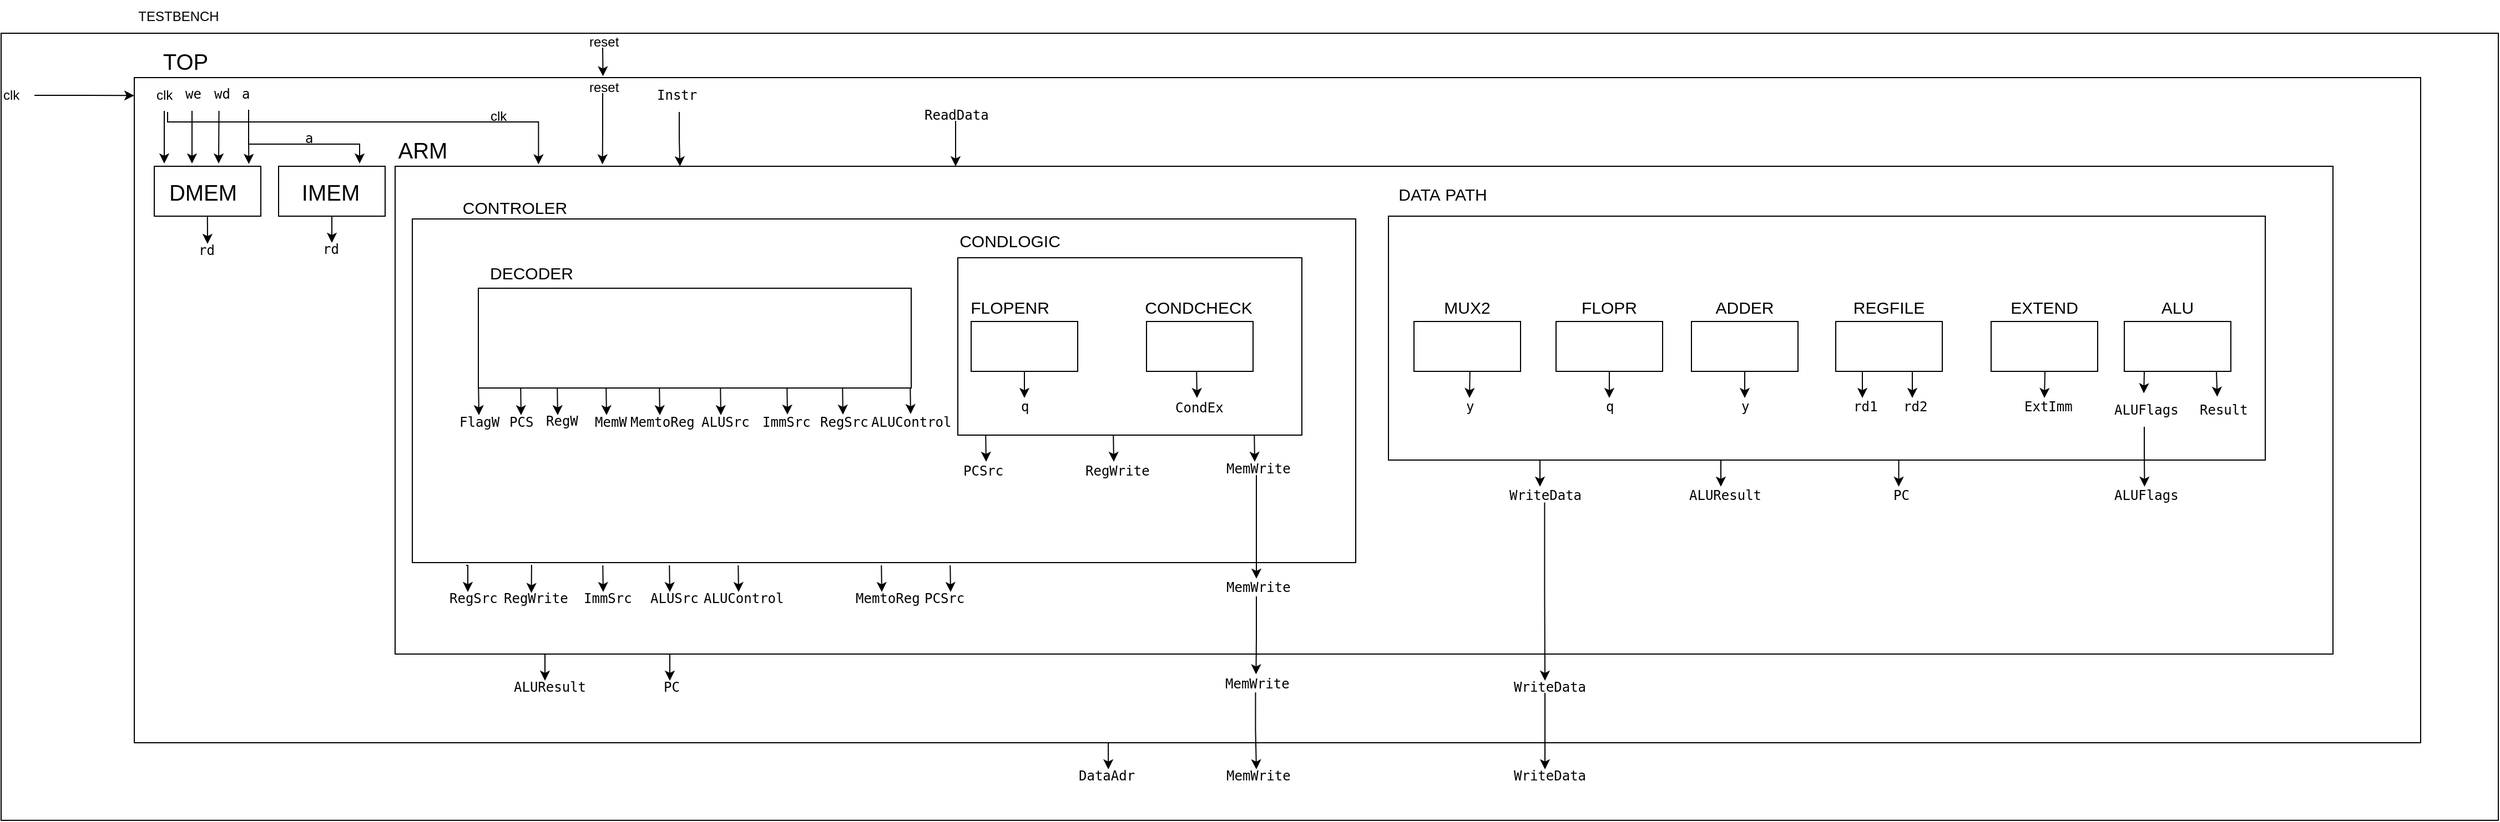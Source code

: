 <mxfile version="26.2.9">
  <diagram name="Página-1" id="NAmM1-ZtK7_rb2ben3PG">
    <mxGraphModel dx="213" dy="116" grid="1" gridSize="10" guides="1" tooltips="1" connect="1" arrows="1" fold="1" page="1" pageScale="1" pageWidth="827" pageHeight="1169" math="0" shadow="0">
      <root>
        <mxCell id="0" />
        <mxCell id="1" parent="0" />
        <mxCell id="LJNkUysy-Gn-ZSd2sY3m-1" value="" style="rounded=0;whiteSpace=wrap;html=1;align=left;" parent="1" vertex="1">
          <mxGeometry x="40" y="50" width="2250" height="710" as="geometry" />
        </mxCell>
        <mxCell id="LJNkUysy-Gn-ZSd2sY3m-12" value="" style="rounded=0;whiteSpace=wrap;html=1;" parent="1" vertex="1">
          <mxGeometry x="160" y="90" width="2060" height="600" as="geometry" />
        </mxCell>
        <mxCell id="LJNkUysy-Gn-ZSd2sY3m-16" value="TESTBENCH" style="text;html=1;align=center;verticalAlign=middle;whiteSpace=wrap;rounded=0;" parent="1" vertex="1">
          <mxGeometry x="170" y="20" width="60" height="30" as="geometry" />
        </mxCell>
        <mxCell id="LJNkUysy-Gn-ZSd2sY3m-21" value="clk" style="text;html=1;align=left;verticalAlign=middle;whiteSpace=wrap;rounded=0;" parent="1" vertex="1">
          <mxGeometry x="40" y="91" width="30" height="30" as="geometry" />
        </mxCell>
        <mxCell id="LJNkUysy-Gn-ZSd2sY3m-22" value="TOP&amp;nbsp;" style="text;html=1;align=center;verticalAlign=middle;whiteSpace=wrap;rounded=0;fontSize=20;" parent="1" vertex="1">
          <mxGeometry x="160" y="50" width="98" height="50" as="geometry" />
        </mxCell>
        <mxCell id="LJNkUysy-Gn-ZSd2sY3m-25" value="reset" style="text;html=1;align=left;verticalAlign=middle;whiteSpace=wrap;rounded=0;" parent="1" vertex="1">
          <mxGeometry x="568" y="53" width="28" height="10" as="geometry" />
        </mxCell>
        <mxCell id="XlLsWRVdU46CiYbNEFcL-1" value="" style="rounded=0;whiteSpace=wrap;html=1;" parent="1" vertex="1">
          <mxGeometry x="395" y="170" width="1746" height="440" as="geometry" />
        </mxCell>
        <mxCell id="XlLsWRVdU46CiYbNEFcL-2" value="" style="rounded=0;whiteSpace=wrap;html=1;" parent="1" vertex="1">
          <mxGeometry x="290" y="170" width="96" height="45" as="geometry" />
        </mxCell>
        <mxCell id="XlLsWRVdU46CiYbNEFcL-3" value="" style="rounded=0;whiteSpace=wrap;html=1;" parent="1" vertex="1">
          <mxGeometry x="178" y="170" width="96" height="45" as="geometry" />
        </mxCell>
        <mxCell id="XlLsWRVdU46CiYbNEFcL-7" value="&lt;span style=&quot;font-family: monospace;&quot;&gt;Instr&lt;/span&gt;" style="text;html=1;align=left;verticalAlign=middle;whiteSpace=wrap;rounded=0;" parent="1" vertex="1">
          <mxGeometry x="629" y="91" width="44" height="30" as="geometry" />
        </mxCell>
        <mxCell id="Tkcv1pHcStgOkspFxJvF-102" value="" style="edgeStyle=orthogonalEdgeStyle;rounded=0;orthogonalLoop=1;jettySize=auto;html=1;entryX=0.25;entryY=0;entryDx=0;entryDy=0;exitX=0.5;exitY=1;exitDx=0;exitDy=0;" edge="1" parent="1" source="XlLsWRVdU46CiYbNEFcL-11">
          <mxGeometry relative="1" as="geometry">
            <mxPoint x="227" y="120" as="sourcePoint" />
            <mxPoint x="212.0" y="167.5" as="targetPoint" />
          </mxGeometry>
        </mxCell>
        <mxCell id="XlLsWRVdU46CiYbNEFcL-11" value="&lt;code&gt;we&lt;/code&gt;" style="text;html=1;align=left;verticalAlign=middle;whiteSpace=wrap;rounded=0;" parent="1" vertex="1">
          <mxGeometry x="204" y="90" width="16" height="30" as="geometry" />
        </mxCell>
        <mxCell id="XlLsWRVdU46CiYbNEFcL-24" value="DMEM" style="text;html=1;align=center;verticalAlign=middle;whiteSpace=wrap;rounded=0;fontSize=20;" parent="1" vertex="1">
          <mxGeometry x="170" y="167.5" width="104" height="50" as="geometry" />
        </mxCell>
        <mxCell id="XlLsWRVdU46CiYbNEFcL-29" value="IMEM" style="text;html=1;align=center;verticalAlign=middle;whiteSpace=wrap;rounded=0;fontSize=20;" parent="1" vertex="1">
          <mxGeometry x="288" y="167.5" width="98" height="50" as="geometry" />
        </mxCell>
        <mxCell id="XlLsWRVdU46CiYbNEFcL-30" value="ARM" style="text;html=1;align=center;verticalAlign=middle;whiteSpace=wrap;rounded=0;fontSize=20;" parent="1" vertex="1">
          <mxGeometry x="370.5" y="130" width="98" height="50" as="geometry" />
        </mxCell>
        <mxCell id="XlLsWRVdU46CiYbNEFcL-31" value="" style="rounded=0;whiteSpace=wrap;html=1;" parent="1" vertex="1">
          <mxGeometry x="410.5" y="217.5" width="850" height="310" as="geometry" />
        </mxCell>
        <mxCell id="XlLsWRVdU46CiYbNEFcL-32" value="&lt;font style=&quot;font-size: 15px;&quot;&gt;CONTROLER&lt;/font&gt;" style="text;html=1;align=center;verticalAlign=middle;whiteSpace=wrap;rounded=0;fontSize=20;" parent="1" vertex="1">
          <mxGeometry x="454" y="180" width="98" height="50" as="geometry" />
        </mxCell>
        <mxCell id="XlLsWRVdU46CiYbNEFcL-34" value="" style="rounded=0;whiteSpace=wrap;html=1;" parent="1" vertex="1">
          <mxGeometry x="1290" y="215" width="790" height="220" as="geometry" />
        </mxCell>
        <mxCell id="XlLsWRVdU46CiYbNEFcL-35" value="&lt;span style=&quot;font-size: 15px;&quot;&gt;DATA&amp;nbsp;&lt;/span&gt;&lt;span style=&quot;font-size: 15px; background-color: transparent; color: light-dark(rgb(0, 0, 0), rgb(255, 255, 255));&quot;&gt;PATH&lt;/span&gt;" style="text;html=1;align=center;verticalAlign=middle;whiteSpace=wrap;rounded=0;fontSize=20;" parent="1" vertex="1">
          <mxGeometry x="1290" y="167.5" width="98" height="50" as="geometry" />
        </mxCell>
        <mxCell id="XlLsWRVdU46CiYbNEFcL-36" value="" style="rounded=0;whiteSpace=wrap;html=1;" parent="1" vertex="1">
          <mxGeometry x="470" y="280" width="390" height="90" as="geometry" />
        </mxCell>
        <mxCell id="XlLsWRVdU46CiYbNEFcL-37" value="&lt;span style=&quot;font-size: 15px;&quot;&gt;DECODER&lt;/span&gt;" style="text;html=1;align=center;verticalAlign=middle;whiteSpace=wrap;rounded=0;fontSize=20;" parent="1" vertex="1">
          <mxGeometry x="468.5" y="239" width="98" height="50" as="geometry" />
        </mxCell>
        <mxCell id="XlLsWRVdU46CiYbNEFcL-38" value="" style="rounded=0;whiteSpace=wrap;html=1;" parent="1" vertex="1">
          <mxGeometry x="902" y="252.5" width="310" height="160" as="geometry" />
        </mxCell>
        <mxCell id="XlLsWRVdU46CiYbNEFcL-39" value="&lt;span style=&quot;font-size: 15px;&quot;&gt;CONDLOGIC&lt;/span&gt;" style="text;html=1;align=center;verticalAlign=middle;whiteSpace=wrap;rounded=0;fontSize=20;" parent="1" vertex="1">
          <mxGeometry x="900" y="210" width="98" height="50" as="geometry" />
        </mxCell>
        <mxCell id="XlLsWRVdU46CiYbNEFcL-40" value="&lt;span style=&quot;font-size: 15px;&quot;&gt;FLOPENR&lt;/span&gt;" style="text;html=1;align=center;verticalAlign=middle;whiteSpace=wrap;rounded=0;fontSize=20;" parent="1" vertex="1">
          <mxGeometry x="900" y="270" width="98" height="50" as="geometry" />
        </mxCell>
        <mxCell id="XlLsWRVdU46CiYbNEFcL-41" value="" style="rounded=0;whiteSpace=wrap;html=1;" parent="1" vertex="1">
          <mxGeometry x="914" y="310" width="96" height="45" as="geometry" />
        </mxCell>
        <mxCell id="XlLsWRVdU46CiYbNEFcL-44" value="" style="rounded=0;whiteSpace=wrap;html=1;" parent="1" vertex="1">
          <mxGeometry x="1072" y="310" width="96" height="45" as="geometry" />
        </mxCell>
        <mxCell id="XlLsWRVdU46CiYbNEFcL-45" value="&lt;span style=&quot;font-size: 15px;&quot;&gt;CONDCHECK&lt;/span&gt;" style="text;html=1;align=center;verticalAlign=middle;whiteSpace=wrap;rounded=0;fontSize=20;" parent="1" vertex="1">
          <mxGeometry x="1070" y="270" width="98" height="50" as="geometry" />
        </mxCell>
        <mxCell id="XlLsWRVdU46CiYbNEFcL-49" value="&lt;span style=&quot;font-size: 15px;&quot;&gt;MUX2&lt;/span&gt;" style="text;html=1;align=center;verticalAlign=middle;whiteSpace=wrap;rounded=0;fontSize=20;" parent="1" vertex="1">
          <mxGeometry x="1312" y="270" width="98" height="50" as="geometry" />
        </mxCell>
        <mxCell id="XlLsWRVdU46CiYbNEFcL-50" value="" style="rounded=0;whiteSpace=wrap;html=1;" parent="1" vertex="1">
          <mxGeometry x="1313" y="310" width="96" height="45" as="geometry" />
        </mxCell>
        <mxCell id="XlLsWRVdU46CiYbNEFcL-51" value="&lt;span style=&quot;font-size: 15px;&quot;&gt;FLOPR&lt;/span&gt;" style="text;html=1;align=center;verticalAlign=middle;whiteSpace=wrap;rounded=0;fontSize=20;" parent="1" vertex="1">
          <mxGeometry x="1440" y="270" width="98" height="50" as="geometry" />
        </mxCell>
        <mxCell id="XlLsWRVdU46CiYbNEFcL-52" value="" style="rounded=0;whiteSpace=wrap;html=1;" parent="1" vertex="1">
          <mxGeometry x="1441" y="310" width="96" height="45" as="geometry" />
        </mxCell>
        <mxCell id="XlLsWRVdU46CiYbNEFcL-56" value="" style="rounded=0;whiteSpace=wrap;html=1;" parent="1" vertex="1">
          <mxGeometry x="1563" y="310" width="96" height="45" as="geometry" />
        </mxCell>
        <mxCell id="XlLsWRVdU46CiYbNEFcL-57" value="&lt;span style=&quot;font-size: 15px;&quot;&gt;ADDER&lt;/span&gt;" style="text;html=1;align=center;verticalAlign=middle;whiteSpace=wrap;rounded=0;fontSize=20;" parent="1" vertex="1">
          <mxGeometry x="1562" y="270" width="98" height="50" as="geometry" />
        </mxCell>
        <mxCell id="XlLsWRVdU46CiYbNEFcL-58" value="" style="rounded=0;whiteSpace=wrap;html=1;" parent="1" vertex="1">
          <mxGeometry x="1693" y="310" width="96" height="45" as="geometry" />
        </mxCell>
        <mxCell id="XlLsWRVdU46CiYbNEFcL-59" value="&lt;span style=&quot;font-size: 15px;&quot;&gt;REGFILE&lt;/span&gt;" style="text;html=1;align=center;verticalAlign=middle;whiteSpace=wrap;rounded=0;fontSize=20;" parent="1" vertex="1">
          <mxGeometry x="1692" y="270" width="98" height="50" as="geometry" />
        </mxCell>
        <mxCell id="XlLsWRVdU46CiYbNEFcL-60" value="" style="rounded=0;whiteSpace=wrap;html=1;" parent="1" vertex="1">
          <mxGeometry x="1833" y="310" width="96" height="45" as="geometry" />
        </mxCell>
        <mxCell id="XlLsWRVdU46CiYbNEFcL-61" value="&lt;span style=&quot;font-size: 15px;&quot;&gt;EXTEND&lt;/span&gt;" style="text;html=1;align=center;verticalAlign=middle;whiteSpace=wrap;rounded=0;fontSize=20;" parent="1" vertex="1">
          <mxGeometry x="1832" y="270" width="98" height="50" as="geometry" />
        </mxCell>
        <mxCell id="XlLsWRVdU46CiYbNEFcL-62" value="" style="rounded=0;whiteSpace=wrap;html=1;" parent="1" vertex="1">
          <mxGeometry x="1953" y="310" width="96" height="45" as="geometry" />
        </mxCell>
        <mxCell id="XlLsWRVdU46CiYbNEFcL-63" value="&lt;span style=&quot;font-size: 15px;&quot;&gt;ALU&lt;/span&gt;" style="text;html=1;align=center;verticalAlign=middle;whiteSpace=wrap;rounded=0;fontSize=20;" parent="1" vertex="1">
          <mxGeometry x="1952" y="270" width="98" height="50" as="geometry" />
        </mxCell>
        <mxCell id="Tkcv1pHcStgOkspFxJvF-100" value="" style="edgeStyle=orthogonalEdgeStyle;rounded=0;orthogonalLoop=1;jettySize=auto;html=1;" edge="1" parent="1" source="tNusRQFWXDD-pon_z9ov-1" target="Tkcv1pHcStgOkspFxJvF-64">
          <mxGeometry relative="1" as="geometry" />
        </mxCell>
        <mxCell id="tNusRQFWXDD-pon_z9ov-1" value="&lt;code&gt;ALUFlags&lt;/code&gt;" style="text;html=1;align=left;verticalAlign=middle;whiteSpace=wrap;rounded=0;" parent="1" vertex="1">
          <mxGeometry x="1942" y="375" width="58" height="30" as="geometry" />
        </mxCell>
        <mxCell id="tNusRQFWXDD-pon_z9ov-2" value="&lt;code&gt;Result&amp;nbsp;&lt;/code&gt;" style="text;html=1;align=left;verticalAlign=middle;whiteSpace=wrap;rounded=0;" parent="1" vertex="1">
          <mxGeometry x="2019" y="375" width="30" height="30" as="geometry" />
        </mxCell>
        <mxCell id="tNusRQFWXDD-pon_z9ov-3" style="edgeStyle=orthogonalEdgeStyle;rounded=0;orthogonalLoop=1;jettySize=auto;html=1;exitX=0.75;exitY=1;exitDx=0;exitDy=0;entryX=0.225;entryY=0.096;entryDx=0;entryDy=0;entryPerimeter=0;" parent="1" edge="1">
          <mxGeometry relative="1" as="geometry">
            <mxPoint x="2036" y="355" as="sourcePoint" />
            <mxPoint x="2036.75" y="377.88" as="targetPoint" />
          </mxGeometry>
        </mxCell>
        <mxCell id="tNusRQFWXDD-pon_z9ov-4" style="edgeStyle=orthogonalEdgeStyle;rounded=0;orthogonalLoop=1;jettySize=auto;html=1;exitX=0;exitY=1;exitDx=0;exitDy=0;entryX=0.353;entryY=-0.009;entryDx=0;entryDy=0;entryPerimeter=0;" parent="1" edge="1">
          <mxGeometry relative="1" as="geometry">
            <mxPoint x="1971" y="355" as="sourcePoint" />
            <mxPoint x="1970.59" y="374.73" as="targetPoint" />
          </mxGeometry>
        </mxCell>
        <mxCell id="tNusRQFWXDD-pon_z9ov-6" value="&lt;font face=&quot;monospace&quot;&gt;y&lt;/font&gt;" style="text;html=1;align=left;verticalAlign=middle;whiteSpace=wrap;rounded=0;" parent="1" vertex="1">
          <mxGeometry x="1358" y="379" width="10" height="16" as="geometry" />
        </mxCell>
        <mxCell id="tNusRQFWXDD-pon_z9ov-7" style="edgeStyle=orthogonalEdgeStyle;rounded=0;orthogonalLoop=1;jettySize=auto;html=1;exitX=0.525;exitY=1.003;exitDx=0;exitDy=0;entryX=0.5;entryY=0;entryDx=0;entryDy=0;exitPerimeter=0;" parent="1" source="XlLsWRVdU46CiYbNEFcL-50" target="tNusRQFWXDD-pon_z9ov-6" edge="1">
          <mxGeometry relative="1" as="geometry">
            <mxPoint x="1363.75" y="351" as="sourcePoint" />
            <mxPoint x="1363.75" y="375" as="targetPoint" />
          </mxGeometry>
        </mxCell>
        <mxCell id="tNusRQFWXDD-pon_z9ov-8" value="&lt;font face=&quot;monospace&quot;&gt;q&lt;/font&gt;" style="text;html=1;align=left;verticalAlign=middle;whiteSpace=wrap;rounded=0;" parent="1" vertex="1">
          <mxGeometry x="1484" y="379" width="10" height="16" as="geometry" />
        </mxCell>
        <mxCell id="tNusRQFWXDD-pon_z9ov-9" style="edgeStyle=orthogonalEdgeStyle;rounded=0;orthogonalLoop=1;jettySize=auto;html=1;exitX=0.525;exitY=1.003;exitDx=0;exitDy=0;entryX=0.5;entryY=0;entryDx=0;entryDy=0;exitPerimeter=0;" parent="1" target="tNusRQFWXDD-pon_z9ov-8" edge="1">
          <mxGeometry relative="1" as="geometry">
            <mxPoint x="1489" y="355" as="sourcePoint" />
            <mxPoint x="1489.75" y="375" as="targetPoint" />
          </mxGeometry>
        </mxCell>
        <mxCell id="tNusRQFWXDD-pon_z9ov-10" value="&lt;font face=&quot;monospace&quot;&gt;q&lt;/font&gt;" style="text;html=1;align=left;verticalAlign=middle;whiteSpace=wrap;rounded=0;" parent="1" vertex="1">
          <mxGeometry x="957" y="379" width="10" height="16" as="geometry" />
        </mxCell>
        <mxCell id="tNusRQFWXDD-pon_z9ov-11" style="edgeStyle=orthogonalEdgeStyle;rounded=0;orthogonalLoop=1;jettySize=auto;html=1;exitX=0.525;exitY=1.003;exitDx=0;exitDy=0;entryX=0.5;entryY=0;entryDx=0;entryDy=0;exitPerimeter=0;" parent="1" target="tNusRQFWXDD-pon_z9ov-10" edge="1">
          <mxGeometry relative="1" as="geometry">
            <mxPoint x="962" y="355" as="sourcePoint" />
            <mxPoint x="962.75" y="375" as="targetPoint" />
          </mxGeometry>
        </mxCell>
        <mxCell id="tNusRQFWXDD-pon_z9ov-16" value="&lt;font face=&quot;monospace&quot;&gt;y&lt;/font&gt;" style="text;html=1;align=left;verticalAlign=middle;whiteSpace=wrap;rounded=0;" parent="1" vertex="1">
          <mxGeometry x="1606" y="379" width="10" height="16" as="geometry" />
        </mxCell>
        <mxCell id="tNusRQFWXDD-pon_z9ov-17" style="edgeStyle=orthogonalEdgeStyle;rounded=0;orthogonalLoop=1;jettySize=auto;html=1;exitX=0.525;exitY=1.003;exitDx=0;exitDy=0;entryX=0.5;entryY=0;entryDx=0;entryDy=0;exitPerimeter=0;" parent="1" target="tNusRQFWXDD-pon_z9ov-16" edge="1">
          <mxGeometry relative="1" as="geometry">
            <mxPoint x="1611" y="355" as="sourcePoint" />
            <mxPoint x="1611.75" y="375" as="targetPoint" />
          </mxGeometry>
        </mxCell>
        <mxCell id="tNusRQFWXDD-pon_z9ov-20" value="&lt;font face=&quot;monospace&quot;&gt;rd1&lt;/font&gt;" style="text;html=1;align=left;verticalAlign=middle;whiteSpace=wrap;rounded=0;" parent="1" vertex="1">
          <mxGeometry x="1707" y="379" width="20" height="16" as="geometry" />
        </mxCell>
        <mxCell id="tNusRQFWXDD-pon_z9ov-21" style="edgeStyle=orthogonalEdgeStyle;rounded=0;orthogonalLoop=1;jettySize=auto;html=1;entryX=0.5;entryY=0;entryDx=0;entryDy=0;" parent="1" target="tNusRQFWXDD-pon_z9ov-20" edge="1">
          <mxGeometry relative="1" as="geometry">
            <mxPoint x="1717" y="355" as="sourcePoint" />
            <mxPoint x="1712.75" y="375" as="targetPoint" />
          </mxGeometry>
        </mxCell>
        <mxCell id="tNusRQFWXDD-pon_z9ov-24" value="&lt;font face=&quot;monospace&quot;&gt;rd2&lt;/font&gt;" style="text;html=1;align=left;verticalAlign=middle;whiteSpace=wrap;rounded=0;" parent="1" vertex="1">
          <mxGeometry x="1752" y="379" width="20" height="16" as="geometry" />
        </mxCell>
        <mxCell id="tNusRQFWXDD-pon_z9ov-25" style="edgeStyle=orthogonalEdgeStyle;rounded=0;orthogonalLoop=1;jettySize=auto;html=1;entryX=0.5;entryY=0;entryDx=0;entryDy=0;" parent="1" target="tNusRQFWXDD-pon_z9ov-24" edge="1">
          <mxGeometry relative="1" as="geometry">
            <mxPoint x="1762" y="355" as="sourcePoint" />
            <mxPoint x="1757.75" y="375" as="targetPoint" />
          </mxGeometry>
        </mxCell>
        <mxCell id="tNusRQFWXDD-pon_z9ov-26" style="edgeStyle=orthogonalEdgeStyle;rounded=0;orthogonalLoop=1;jettySize=auto;html=1;entryX=0.5;entryY=0;entryDx=0;entryDy=0;" parent="1" target="tNusRQFWXDD-pon_z9ov-27" edge="1">
          <mxGeometry relative="1" as="geometry">
            <mxPoint x="1881.5" y="355" as="sourcePoint" />
            <mxPoint x="1867.25" y="375" as="targetPoint" />
          </mxGeometry>
        </mxCell>
        <mxCell id="tNusRQFWXDD-pon_z9ov-27" value="&lt;code&gt;ExtImm&lt;/code&gt;" style="text;html=1;align=left;verticalAlign=middle;whiteSpace=wrap;rounded=0;" parent="1" vertex="1">
          <mxGeometry x="1860.5" y="379" width="41" height="16" as="geometry" />
        </mxCell>
        <mxCell id="tNusRQFWXDD-pon_z9ov-28" value="&lt;font face=&quot;monospace&quot;&gt;rd&lt;/font&gt;" style="text;html=1;align=left;verticalAlign=middle;whiteSpace=wrap;rounded=0;" parent="1" vertex="1">
          <mxGeometry x="216" y="240" width="20" height="11" as="geometry" />
        </mxCell>
        <mxCell id="tNusRQFWXDD-pon_z9ov-29" style="edgeStyle=orthogonalEdgeStyle;rounded=0;orthogonalLoop=1;jettySize=auto;html=1;exitX=0.5;exitY=1;exitDx=0;exitDy=0;entryX=0.5;entryY=0;entryDx=0;entryDy=0;" parent="1" target="tNusRQFWXDD-pon_z9ov-28" edge="1">
          <mxGeometry relative="1" as="geometry">
            <mxPoint x="225.9" y="215" as="sourcePoint" />
            <mxPoint x="225.9" y="239" as="targetPoint" />
          </mxGeometry>
        </mxCell>
        <mxCell id="tNusRQFWXDD-pon_z9ov-31" style="edgeStyle=orthogonalEdgeStyle;rounded=0;orthogonalLoop=1;jettySize=auto;html=1;exitX=0.5;exitY=1;exitDx=0;exitDy=0;entryX=0.5;entryY=0;entryDx=0;entryDy=0;" parent="1" target="tNusRQFWXDD-pon_z9ov-32" edge="1">
          <mxGeometry relative="1" as="geometry">
            <mxPoint x="338" y="215" as="sourcePoint" />
            <mxPoint x="333.75" y="235" as="targetPoint" />
          </mxGeometry>
        </mxCell>
        <mxCell id="tNusRQFWXDD-pon_z9ov-32" value="&lt;font face=&quot;monospace&quot;&gt;rd&lt;/font&gt;" style="text;html=1;align=left;verticalAlign=middle;whiteSpace=wrap;rounded=0;" parent="1" vertex="1">
          <mxGeometry x="328" y="239" width="20" height="11" as="geometry" />
        </mxCell>
        <mxCell id="tNusRQFWXDD-pon_z9ov-33" value="&lt;code&gt;ALUResult&lt;/code&gt;" style="text;html=1;align=left;verticalAlign=middle;whiteSpace=wrap;rounded=0;" parent="1" vertex="1">
          <mxGeometry x="500" y="634" width="60" height="11" as="geometry" />
        </mxCell>
        <mxCell id="tNusRQFWXDD-pon_z9ov-34" style="edgeStyle=orthogonalEdgeStyle;rounded=0;orthogonalLoop=1;jettySize=auto;html=1;entryX=0.5;entryY=0;entryDx=0;entryDy=0;" parent="1" target="tNusRQFWXDD-pon_z9ov-33" edge="1">
          <mxGeometry relative="1" as="geometry">
            <mxPoint x="530" y="610" as="sourcePoint" />
            <mxPoint x="505.75" y="630" as="targetPoint" />
          </mxGeometry>
        </mxCell>
        <mxCell id="tNusRQFWXDD-pon_z9ov-35" value="&lt;code&gt;WriteData&lt;/code&gt;" style="text;html=1;align=left;verticalAlign=middle;whiteSpace=wrap;rounded=0;" parent="1" vertex="1">
          <mxGeometry x="1401" y="634" width="60" height="11" as="geometry" />
        </mxCell>
        <mxCell id="tNusRQFWXDD-pon_z9ov-37" style="edgeStyle=orthogonalEdgeStyle;rounded=0;orthogonalLoop=1;jettySize=auto;html=1;exitX=0.57;exitY=0.888;exitDx=0;exitDy=0;exitPerimeter=0;" parent="1" edge="1" target="tNusRQFWXDD-pon_z9ov-35" source="Tkcv1pHcStgOkspFxJvF-76">
          <mxGeometry relative="1" as="geometry">
            <mxPoint x="1439.92" y="610" as="sourcePoint" />
            <mxPoint x="1439.92" y="634" as="targetPoint" />
          </mxGeometry>
        </mxCell>
        <mxCell id="Tkcv1pHcStgOkspFxJvF-1" value="&lt;code&gt;RegSrc&lt;/code&gt;" style="text;html=1;align=left;verticalAlign=middle;whiteSpace=wrap;rounded=0;" vertex="1" parent="1">
          <mxGeometry x="442" y="554" width="37" height="11" as="geometry" />
        </mxCell>
        <mxCell id="Tkcv1pHcStgOkspFxJvF-2" style="edgeStyle=orthogonalEdgeStyle;rounded=0;orthogonalLoop=1;jettySize=auto;html=1;entryX=0.5;entryY=0;entryDx=0;entryDy=0;" edge="1" target="Tkcv1pHcStgOkspFxJvF-1" parent="1">
          <mxGeometry relative="1" as="geometry">
            <mxPoint x="459" y="530" as="sourcePoint" />
            <mxPoint x="447.75" y="550" as="targetPoint" />
          </mxGeometry>
        </mxCell>
        <mxCell id="Tkcv1pHcStgOkspFxJvF-6" value="&lt;code&gt;RegWrite&lt;/code&gt;" style="text;html=1;align=left;verticalAlign=middle;whiteSpace=wrap;rounded=0;" vertex="1" parent="1">
          <mxGeometry x="491" y="554" width="53" height="11" as="geometry" />
        </mxCell>
        <mxCell id="Tkcv1pHcStgOkspFxJvF-7" style="edgeStyle=orthogonalEdgeStyle;rounded=0;orthogonalLoop=1;jettySize=auto;html=1;entryX=0.505;entryY=0.081;entryDx=0;entryDy=0;exitX=0.301;exitY=0.998;exitDx=0;exitDy=0;exitPerimeter=0;entryPerimeter=0;" edge="1" target="Tkcv1pHcStgOkspFxJvF-6" parent="1">
          <mxGeometry relative="1" as="geometry">
            <mxPoint x="517.955" y="529.56" as="sourcePoint" />
            <mxPoint x="518.5" y="553" as="targetPoint" />
          </mxGeometry>
        </mxCell>
        <mxCell id="Tkcv1pHcStgOkspFxJvF-8" style="edgeStyle=orthogonalEdgeStyle;rounded=0;orthogonalLoop=1;jettySize=auto;html=1;exitX=0.486;exitY=1;exitDx=0;exitDy=0;exitPerimeter=0;" edge="1" parent="1">
          <mxGeometry relative="1" as="geometry">
            <mxPoint x="582.13" y="530" as="sourcePoint" />
            <mxPoint x="582.5" y="554" as="targetPoint" />
          </mxGeometry>
        </mxCell>
        <mxCell id="Tkcv1pHcStgOkspFxJvF-9" value="&lt;code&gt;ImmSrc&lt;/code&gt;" style="text;html=1;align=left;verticalAlign=middle;whiteSpace=wrap;rounded=0;" vertex="1" parent="1">
          <mxGeometry x="563" y="554" width="40" height="11" as="geometry" />
        </mxCell>
        <mxCell id="Tkcv1pHcStgOkspFxJvF-10" style="edgeStyle=orthogonalEdgeStyle;rounded=0;orthogonalLoop=1;jettySize=auto;html=1;exitX=0.486;exitY=1;exitDx=0;exitDy=0;exitPerimeter=0;" edge="1" parent="1">
          <mxGeometry relative="1" as="geometry">
            <mxPoint x="642.13" y="530.01" as="sourcePoint" />
            <mxPoint x="642.5" y="554.01" as="targetPoint" />
          </mxGeometry>
        </mxCell>
        <mxCell id="Tkcv1pHcStgOkspFxJvF-11" value="&lt;code&gt;ALUSrc&lt;/code&gt;" style="text;html=1;align=left;verticalAlign=middle;whiteSpace=wrap;rounded=0;" vertex="1" parent="1">
          <mxGeometry x="623" y="554.01" width="40" height="11" as="geometry" />
        </mxCell>
        <mxCell id="Tkcv1pHcStgOkspFxJvF-12" value="&lt;code&gt;ALUControl&lt;/code&gt;" style="text;html=1;align=left;verticalAlign=middle;whiteSpace=wrap;rounded=0;" vertex="1" parent="1">
          <mxGeometry x="671" y="554.02" width="70" height="11" as="geometry" />
        </mxCell>
        <mxCell id="Tkcv1pHcStgOkspFxJvF-13" style="edgeStyle=orthogonalEdgeStyle;rounded=0;orthogonalLoop=1;jettySize=auto;html=1;exitX=0.486;exitY=1;exitDx=0;exitDy=0;exitPerimeter=0;" edge="1" parent="1">
          <mxGeometry relative="1" as="geometry">
            <mxPoint x="704.13" y="530.02" as="sourcePoint" />
            <mxPoint x="704.5" y="554.02" as="targetPoint" />
          </mxGeometry>
        </mxCell>
        <mxCell id="Tkcv1pHcStgOkspFxJvF-16" value="&lt;code&gt;MemWrite&lt;/code&gt;" style="text;html=1;align=left;verticalAlign=middle;whiteSpace=wrap;rounded=0;" vertex="1" parent="1">
          <mxGeometry x="1142" y="542" width="58" height="16" as="geometry" />
        </mxCell>
        <mxCell id="Tkcv1pHcStgOkspFxJvF-18" value="&lt;code&gt;MemtoReg&lt;/code&gt;" style="text;html=1;align=left;verticalAlign=middle;whiteSpace=wrap;rounded=0;" vertex="1" parent="1">
          <mxGeometry x="808" y="554.02" width="58" height="11" as="geometry" />
        </mxCell>
        <mxCell id="Tkcv1pHcStgOkspFxJvF-19" style="edgeStyle=orthogonalEdgeStyle;rounded=0;orthogonalLoop=1;jettySize=auto;html=1;exitX=0.486;exitY=1;exitDx=0;exitDy=0;exitPerimeter=0;" edge="1" parent="1">
          <mxGeometry relative="1" as="geometry">
            <mxPoint x="833.13" y="530.02" as="sourcePoint" />
            <mxPoint x="833.5" y="554.02" as="targetPoint" />
          </mxGeometry>
        </mxCell>
        <mxCell id="Tkcv1pHcStgOkspFxJvF-20" value="&lt;code&gt;PCSrc&lt;/code&gt;" style="text;html=1;align=left;verticalAlign=middle;whiteSpace=wrap;rounded=0;" vertex="1" parent="1">
          <mxGeometry x="870" y="554.02" width="58" height="11" as="geometry" />
        </mxCell>
        <mxCell id="Tkcv1pHcStgOkspFxJvF-21" style="edgeStyle=orthogonalEdgeStyle;rounded=0;orthogonalLoop=1;jettySize=auto;html=1;exitX=0.486;exitY=1;exitDx=0;exitDy=0;exitPerimeter=0;" edge="1" parent="1">
          <mxGeometry relative="1" as="geometry">
            <mxPoint x="895.13" y="530.02" as="sourcePoint" />
            <mxPoint x="895.5" y="554.02" as="targetPoint" />
          </mxGeometry>
        </mxCell>
        <mxCell id="Tkcv1pHcStgOkspFxJvF-34" style="edgeStyle=orthogonalEdgeStyle;rounded=0;orthogonalLoop=1;jettySize=auto;html=1;exitX=0.486;exitY=1;exitDx=0;exitDy=0;exitPerimeter=0;" edge="1" parent="1">
          <mxGeometry relative="1" as="geometry">
            <mxPoint x="541.13" y="370.5" as="sourcePoint" />
            <mxPoint x="541.5" y="394.5" as="targetPoint" />
          </mxGeometry>
        </mxCell>
        <mxCell id="Tkcv1pHcStgOkspFxJvF-35" value="&lt;code&gt;RegW&lt;/code&gt;" style="text;html=1;align=left;verticalAlign=middle;whiteSpace=wrap;rounded=0;" vertex="1" parent="1">
          <mxGeometry x="529" y="394.5" width="18" height="11" as="geometry" />
        </mxCell>
        <mxCell id="Tkcv1pHcStgOkspFxJvF-36" value="&lt;code&gt;MemW&lt;/code&gt;" style="text;html=1;align=left;verticalAlign=middle;whiteSpace=wrap;rounded=0;" vertex="1" parent="1">
          <mxGeometry x="573" y="395.5" width="18" height="11" as="geometry" />
        </mxCell>
        <mxCell id="Tkcv1pHcStgOkspFxJvF-37" style="edgeStyle=orthogonalEdgeStyle;rounded=0;orthogonalLoop=1;jettySize=auto;html=1;exitX=0.486;exitY=1;exitDx=0;exitDy=0;exitPerimeter=0;" edge="1" parent="1">
          <mxGeometry relative="1" as="geometry">
            <mxPoint x="585.13" y="370.5" as="sourcePoint" />
            <mxPoint x="585.5" y="394.5" as="targetPoint" />
          </mxGeometry>
        </mxCell>
        <mxCell id="Tkcv1pHcStgOkspFxJvF-38" style="edgeStyle=orthogonalEdgeStyle;rounded=0;orthogonalLoop=1;jettySize=auto;html=1;exitX=0.486;exitY=1;exitDx=0;exitDy=0;exitPerimeter=0;" edge="1" parent="1">
          <mxGeometry relative="1" as="geometry">
            <mxPoint x="633.13" y="370.5" as="sourcePoint" />
            <mxPoint x="633.5" y="394.5" as="targetPoint" />
          </mxGeometry>
        </mxCell>
        <mxCell id="Tkcv1pHcStgOkspFxJvF-39" value="&lt;code&gt;MemtoReg&lt;/code&gt;" style="text;html=1;align=left;verticalAlign=middle;whiteSpace=wrap;rounded=0;" vertex="1" parent="1">
          <mxGeometry x="605" y="395.5" width="58" height="11" as="geometry" />
        </mxCell>
        <mxCell id="Tkcv1pHcStgOkspFxJvF-40" value="&lt;code&gt;ALUSrc&lt;/code&gt;" style="text;html=1;align=left;verticalAlign=middle;whiteSpace=wrap;rounded=0;" vertex="1" parent="1">
          <mxGeometry x="669" y="395.5" width="46" height="11" as="geometry" />
        </mxCell>
        <mxCell id="Tkcv1pHcStgOkspFxJvF-41" style="edgeStyle=orthogonalEdgeStyle;rounded=0;orthogonalLoop=1;jettySize=auto;html=1;exitX=0.486;exitY=1;exitDx=0;exitDy=0;exitPerimeter=0;" edge="1" parent="1">
          <mxGeometry relative="1" as="geometry">
            <mxPoint x="688.13" y="370.5" as="sourcePoint" />
            <mxPoint x="688.5" y="394.5" as="targetPoint" />
          </mxGeometry>
        </mxCell>
        <mxCell id="Tkcv1pHcStgOkspFxJvF-42" value="&lt;code&gt;ImmSrc&lt;/code&gt;" style="text;html=1;align=left;verticalAlign=middle;whiteSpace=wrap;rounded=0;" vertex="1" parent="1">
          <mxGeometry x="724" y="395" width="46" height="11" as="geometry" />
        </mxCell>
        <mxCell id="Tkcv1pHcStgOkspFxJvF-43" style="edgeStyle=orthogonalEdgeStyle;rounded=0;orthogonalLoop=1;jettySize=auto;html=1;exitX=0.486;exitY=1;exitDx=0;exitDy=0;exitPerimeter=0;" edge="1" parent="1">
          <mxGeometry relative="1" as="geometry">
            <mxPoint x="748.13" y="370" as="sourcePoint" />
            <mxPoint x="748.5" y="394" as="targetPoint" />
          </mxGeometry>
        </mxCell>
        <mxCell id="Tkcv1pHcStgOkspFxJvF-44" value="&lt;code&gt;RegSrc&lt;/code&gt;" style="text;html=1;align=left;verticalAlign=middle;whiteSpace=wrap;rounded=0;" vertex="1" parent="1">
          <mxGeometry x="776" y="395" width="46" height="11" as="geometry" />
        </mxCell>
        <mxCell id="Tkcv1pHcStgOkspFxJvF-45" style="edgeStyle=orthogonalEdgeStyle;rounded=0;orthogonalLoop=1;jettySize=auto;html=1;exitX=0.486;exitY=1;exitDx=0;exitDy=0;exitPerimeter=0;" edge="1" parent="1">
          <mxGeometry relative="1" as="geometry">
            <mxPoint x="798.13" y="370" as="sourcePoint" />
            <mxPoint x="798.5" y="394" as="targetPoint" />
          </mxGeometry>
        </mxCell>
        <mxCell id="Tkcv1pHcStgOkspFxJvF-46" value="&lt;code&gt;FlagW&lt;/code&gt;" style="text;html=1;align=left;verticalAlign=middle;whiteSpace=wrap;rounded=0;" vertex="1" parent="1">
          <mxGeometry x="451" y="395.5" width="40" height="11" as="geometry" />
        </mxCell>
        <mxCell id="Tkcv1pHcStgOkspFxJvF-47" style="edgeStyle=orthogonalEdgeStyle;rounded=0;orthogonalLoop=1;jettySize=auto;html=1;exitX=0.486;exitY=1;exitDx=0;exitDy=0;exitPerimeter=0;" edge="1" parent="1">
          <mxGeometry relative="1" as="geometry">
            <mxPoint x="470.13" y="370.5" as="sourcePoint" />
            <mxPoint x="470.5" y="394.5" as="targetPoint" />
          </mxGeometry>
        </mxCell>
        <mxCell id="Tkcv1pHcStgOkspFxJvF-48" style="edgeStyle=orthogonalEdgeStyle;rounded=0;orthogonalLoop=1;jettySize=auto;html=1;exitX=0.486;exitY=1;exitDx=0;exitDy=0;exitPerimeter=0;" edge="1" parent="1">
          <mxGeometry relative="1" as="geometry">
            <mxPoint x="508.13" y="370.5" as="sourcePoint" />
            <mxPoint x="508.5" y="394.5" as="targetPoint" />
          </mxGeometry>
        </mxCell>
        <mxCell id="Tkcv1pHcStgOkspFxJvF-49" value="&lt;code&gt;PCS&lt;/code&gt;" style="text;html=1;align=left;verticalAlign=middle;whiteSpace=wrap;rounded=0;" vertex="1" parent="1">
          <mxGeometry x="496" y="395.5" width="18" height="11" as="geometry" />
        </mxCell>
        <mxCell id="Tkcv1pHcStgOkspFxJvF-50" style="edgeStyle=orthogonalEdgeStyle;rounded=0;orthogonalLoop=1;jettySize=auto;html=1;exitX=0.486;exitY=1;exitDx=0;exitDy=0;exitPerimeter=0;" edge="1" parent="1">
          <mxGeometry relative="1" as="geometry">
            <mxPoint x="859.13" y="369.5" as="sourcePoint" />
            <mxPoint x="859.5" y="393.5" as="targetPoint" />
          </mxGeometry>
        </mxCell>
        <mxCell id="Tkcv1pHcStgOkspFxJvF-51" value="&lt;code&gt;ALUControl&lt;/code&gt;" style="text;html=1;align=left;verticalAlign=middle;whiteSpace=wrap;rounded=0;" vertex="1" parent="1">
          <mxGeometry x="822" y="395.5" width="46" height="11" as="geometry" />
        </mxCell>
        <mxCell id="Tkcv1pHcStgOkspFxJvF-53" value="&lt;code&gt;PCSrc&lt;/code&gt;" style="text;html=1;align=left;verticalAlign=middle;whiteSpace=wrap;rounded=0;" vertex="1" parent="1">
          <mxGeometry x="905" y="439.5" width="40" height="11" as="geometry" />
        </mxCell>
        <mxCell id="Tkcv1pHcStgOkspFxJvF-54" style="edgeStyle=orthogonalEdgeStyle;rounded=0;orthogonalLoop=1;jettySize=auto;html=1;exitX=0.486;exitY=1;exitDx=0;exitDy=0;exitPerimeter=0;" edge="1" parent="1">
          <mxGeometry relative="1" as="geometry">
            <mxPoint x="927.13" y="412.5" as="sourcePoint" />
            <mxPoint x="927.5" y="436.5" as="targetPoint" />
          </mxGeometry>
        </mxCell>
        <mxCell id="Tkcv1pHcStgOkspFxJvF-58" style="edgeStyle=orthogonalEdgeStyle;rounded=0;orthogonalLoop=1;jettySize=auto;html=1;exitX=0.486;exitY=1;exitDx=0;exitDy=0;exitPerimeter=0;" edge="1" parent="1">
          <mxGeometry relative="1" as="geometry">
            <mxPoint x="1042.13" y="412.5" as="sourcePoint" />
            <mxPoint x="1042.5" y="436.5" as="targetPoint" />
          </mxGeometry>
        </mxCell>
        <mxCell id="Tkcv1pHcStgOkspFxJvF-59" value="&lt;code&gt;RegWrite&lt;/code&gt;" style="text;html=1;align=left;verticalAlign=middle;whiteSpace=wrap;rounded=0;" vertex="1" parent="1">
          <mxGeometry x="1015" y="439.5" width="40" height="11" as="geometry" />
        </mxCell>
        <mxCell id="Tkcv1pHcStgOkspFxJvF-98" value="" style="edgeStyle=orthogonalEdgeStyle;rounded=0;orthogonalLoop=1;jettySize=auto;html=1;" edge="1" parent="1" source="Tkcv1pHcStgOkspFxJvF-60" target="Tkcv1pHcStgOkspFxJvF-16">
          <mxGeometry relative="1" as="geometry" />
        </mxCell>
        <mxCell id="Tkcv1pHcStgOkspFxJvF-60" value="&lt;code&gt;MemWrite&lt;/code&gt;" style="text;html=1;align=left;verticalAlign=middle;whiteSpace=wrap;rounded=0;" vertex="1" parent="1">
          <mxGeometry x="1142" y="437.5" width="58" height="11" as="geometry" />
        </mxCell>
        <mxCell id="Tkcv1pHcStgOkspFxJvF-61" style="edgeStyle=orthogonalEdgeStyle;rounded=0;orthogonalLoop=1;jettySize=auto;html=1;exitX=0.486;exitY=1;exitDx=0;exitDy=0;exitPerimeter=0;" edge="1" parent="1">
          <mxGeometry relative="1" as="geometry">
            <mxPoint x="1169.13" y="412.5" as="sourcePoint" />
            <mxPoint x="1169.5" y="436.5" as="targetPoint" />
          </mxGeometry>
        </mxCell>
        <mxCell id="Tkcv1pHcStgOkspFxJvF-62" value="&lt;code&gt;CondEx&lt;/code&gt;" style="text;html=1;align=left;verticalAlign=middle;whiteSpace=wrap;rounded=0;" vertex="1" parent="1">
          <mxGeometry x="1096" y="382" width="40" height="11" as="geometry" />
        </mxCell>
        <mxCell id="Tkcv1pHcStgOkspFxJvF-63" style="edgeStyle=orthogonalEdgeStyle;rounded=0;orthogonalLoop=1;jettySize=auto;html=1;exitX=0.486;exitY=1;exitDx=0;exitDy=0;exitPerimeter=0;" edge="1" parent="1">
          <mxGeometry relative="1" as="geometry">
            <mxPoint x="1117.13" y="355" as="sourcePoint" />
            <mxPoint x="1117.5" y="379" as="targetPoint" />
          </mxGeometry>
        </mxCell>
        <mxCell id="Tkcv1pHcStgOkspFxJvF-64" value="&lt;code&gt;ALUFlags&lt;/code&gt;" style="text;html=1;align=left;verticalAlign=middle;whiteSpace=wrap;rounded=0;" vertex="1" parent="1">
          <mxGeometry x="1941.5" y="459" width="59.5" height="16" as="geometry" />
        </mxCell>
        <mxCell id="Tkcv1pHcStgOkspFxJvF-69" style="edgeStyle=orthogonalEdgeStyle;rounded=0;orthogonalLoop=1;jettySize=auto;html=1;entryX=0.5;entryY=0;entryDx=0;entryDy=0;exitX=0.582;exitY=1;exitDx=0;exitDy=0;exitPerimeter=0;" edge="1" target="Tkcv1pHcStgOkspFxJvF-70" parent="1" source="XlLsWRVdU46CiYbNEFcL-34">
          <mxGeometry relative="1" as="geometry">
            <mxPoint x="1764.5" y="435" as="sourcePoint" />
            <mxPoint x="1750.25" y="455" as="targetPoint" />
          </mxGeometry>
        </mxCell>
        <mxCell id="Tkcv1pHcStgOkspFxJvF-70" value="&lt;code&gt;PC&lt;/code&gt;" style="text;html=1;align=left;verticalAlign=middle;whiteSpace=wrap;rounded=0;" vertex="1" parent="1">
          <mxGeometry x="1742.5" y="459" width="14.5" height="16" as="geometry" />
        </mxCell>
        <mxCell id="Tkcv1pHcStgOkspFxJvF-74" style="edgeStyle=orthogonalEdgeStyle;rounded=0;orthogonalLoop=1;jettySize=auto;html=1;entryX=0.5;entryY=0;entryDx=0;entryDy=0;" edge="1" target="Tkcv1pHcStgOkspFxJvF-75" parent="1">
          <mxGeometry relative="1" as="geometry">
            <mxPoint x="1581" y="435" as="sourcePoint" />
            <mxPoint x="1566.75" y="455" as="targetPoint" />
          </mxGeometry>
        </mxCell>
        <mxCell id="Tkcv1pHcStgOkspFxJvF-75" value="&lt;code&gt;ALUResult&lt;/code&gt;" style="text;html=1;align=left;verticalAlign=middle;whiteSpace=wrap;rounded=0;" vertex="1" parent="1">
          <mxGeometry x="1559" y="459" width="61" height="16" as="geometry" />
        </mxCell>
        <mxCell id="Tkcv1pHcStgOkspFxJvF-76" value="&lt;code&gt;WriteData&lt;/code&gt;" style="text;html=1;align=left;verticalAlign=middle;whiteSpace=wrap;rounded=0;" vertex="1" parent="1">
          <mxGeometry x="1396.5" y="459" width="60" height="16" as="geometry" />
        </mxCell>
        <mxCell id="Tkcv1pHcStgOkspFxJvF-77" style="edgeStyle=orthogonalEdgeStyle;rounded=0;orthogonalLoop=1;jettySize=auto;html=1;entryX=0.5;entryY=0;entryDx=0;entryDy=0;" edge="1" target="Tkcv1pHcStgOkspFxJvF-76" parent="1">
          <mxGeometry relative="1" as="geometry">
            <mxPoint x="1418.5" y="435" as="sourcePoint" />
            <mxPoint x="1404.25" y="455" as="targetPoint" />
          </mxGeometry>
        </mxCell>
        <mxCell id="Tkcv1pHcStgOkspFxJvF-79" value="&lt;code&gt;MemWrite&lt;/code&gt;" style="text;html=1;align=left;verticalAlign=middle;whiteSpace=wrap;rounded=0;" vertex="1" parent="1">
          <mxGeometry x="1142" y="714" width="58" height="11" as="geometry" />
        </mxCell>
        <mxCell id="Tkcv1pHcStgOkspFxJvF-83" value="&lt;code&gt;WriteData&lt;/code&gt;" style="text;html=1;align=left;verticalAlign=middle;whiteSpace=wrap;rounded=0;" vertex="1" parent="1">
          <mxGeometry x="1401" y="714" width="60" height="11" as="geometry" />
        </mxCell>
        <mxCell id="Tkcv1pHcStgOkspFxJvF-84" style="edgeStyle=orthogonalEdgeStyle;rounded=0;orthogonalLoop=1;jettySize=auto;html=1;entryX=0.5;entryY=0;entryDx=0;entryDy=0;" edge="1" parent="1" source="tNusRQFWXDD-pon_z9ov-35" target="Tkcv1pHcStgOkspFxJvF-83">
          <mxGeometry relative="1" as="geometry">
            <mxPoint x="1434.92" y="690" as="sourcePoint" />
            <mxPoint x="1434.92" y="714" as="targetPoint" />
          </mxGeometry>
        </mxCell>
        <mxCell id="Tkcv1pHcStgOkspFxJvF-97" value="" style="edgeStyle=orthogonalEdgeStyle;rounded=0;orthogonalLoop=1;jettySize=auto;html=1;exitX=0.504;exitY=1.244;exitDx=0;exitDy=0;exitPerimeter=0;" edge="1" parent="1" source="Tkcv1pHcStgOkspFxJvF-94" target="Tkcv1pHcStgOkspFxJvF-79">
          <mxGeometry relative="1" as="geometry" />
        </mxCell>
        <mxCell id="Tkcv1pHcStgOkspFxJvF-94" value="&lt;code&gt;MemWrite&lt;/code&gt;" style="text;html=1;align=left;verticalAlign=middle;whiteSpace=wrap;rounded=0;" vertex="1" parent="1">
          <mxGeometry x="1141" y="631" width="58" height="11" as="geometry" />
        </mxCell>
        <mxCell id="Tkcv1pHcStgOkspFxJvF-96" style="edgeStyle=orthogonalEdgeStyle;rounded=0;orthogonalLoop=1;jettySize=auto;html=1;exitX=0.5;exitY=1;exitDx=0;exitDy=0;entryX=0.512;entryY=-0.252;entryDx=0;entryDy=0;entryPerimeter=0;" edge="1" parent="1" source="Tkcv1pHcStgOkspFxJvF-16" target="Tkcv1pHcStgOkspFxJvF-94">
          <mxGeometry relative="1" as="geometry" />
        </mxCell>
        <mxCell id="Tkcv1pHcStgOkspFxJvF-115" style="edgeStyle=orthogonalEdgeStyle;rounded=0;orthogonalLoop=1;jettySize=auto;html=1;exitX=0.5;exitY=1;exitDx=0;exitDy=0;" edge="1" parent="1" source="Tkcv1pHcStgOkspFxJvF-103">
          <mxGeometry relative="1" as="geometry">
            <mxPoint x="362.034" y="167.5" as="targetPoint" />
            <Array as="points">
              <mxPoint x="263" y="150" />
              <mxPoint x="363" y="150" />
              <mxPoint x="363" y="168" />
            </Array>
          </mxGeometry>
        </mxCell>
        <mxCell id="Tkcv1pHcStgOkspFxJvF-103" value="&lt;code&gt;a&lt;/code&gt;" style="text;html=1;align=left;verticalAlign=middle;whiteSpace=wrap;rounded=0;" vertex="1" parent="1">
          <mxGeometry x="255" y="90" width="16" height="29" as="geometry" />
        </mxCell>
        <mxCell id="Tkcv1pHcStgOkspFxJvF-110" style="edgeStyle=orthogonalEdgeStyle;rounded=0;orthogonalLoop=1;jettySize=auto;html=1;exitX=1;exitY=0.5;exitDx=0;exitDy=0;entryX=0;entryY=0.027;entryDx=0;entryDy=0;entryPerimeter=0;" edge="1" parent="1" source="LJNkUysy-Gn-ZSd2sY3m-21" target="LJNkUysy-Gn-ZSd2sY3m-12">
          <mxGeometry relative="1" as="geometry" />
        </mxCell>
        <mxCell id="Tkcv1pHcStgOkspFxJvF-113" style="edgeStyle=orthogonalEdgeStyle;rounded=0;orthogonalLoop=1;jettySize=auto;html=1;entryX=0;entryY=0;entryDx=0;entryDy=0;" edge="1" parent="1">
          <mxGeometry relative="1" as="geometry">
            <mxPoint x="187" y="130" as="sourcePoint" />
            <mxPoint x="187.0" y="167.5" as="targetPoint" />
            <Array as="points">
              <mxPoint x="187" y="120" />
              <mxPoint x="187" y="120" />
            </Array>
          </mxGeometry>
        </mxCell>
        <mxCell id="Tkcv1pHcStgOkspFxJvF-111" value="clk" style="text;html=1;align=left;verticalAlign=middle;whiteSpace=wrap;rounded=0;" vertex="1" parent="1">
          <mxGeometry x="178" y="91" width="18" height="30" as="geometry" />
        </mxCell>
        <mxCell id="Tkcv1pHcStgOkspFxJvF-117" style="edgeStyle=orthogonalEdgeStyle;rounded=0;orthogonalLoop=1;jettySize=auto;html=1;exitX=0.396;exitY=1.089;exitDx=0;exitDy=0;entryX=0.75;entryY=0;entryDx=0;entryDy=0;exitPerimeter=0;" edge="1" parent="1" source="Tkcv1pHcStgOkspFxJvF-118">
          <mxGeometry relative="1" as="geometry">
            <mxPoint x="241" y="119" as="sourcePoint" />
            <mxPoint x="236.0" y="167.5" as="targetPoint" />
            <Array as="points">
              <mxPoint x="236" y="120" />
              <mxPoint x="236" y="120" />
            </Array>
          </mxGeometry>
        </mxCell>
        <mxCell id="Tkcv1pHcStgOkspFxJvF-118" value="&lt;code&gt;wd&lt;/code&gt;" style="text;html=1;align=left;verticalAlign=middle;whiteSpace=wrap;rounded=0;" vertex="1" parent="1">
          <mxGeometry x="230" y="89.5" width="16" height="30" as="geometry" />
        </mxCell>
        <mxCell id="Tkcv1pHcStgOkspFxJvF-119" style="edgeStyle=orthogonalEdgeStyle;rounded=0;orthogonalLoop=1;jettySize=auto;html=1;exitX=0.5;exitY=1;exitDx=0;exitDy=0;entryX=0.896;entryY=0.007;entryDx=0;entryDy=0;entryPerimeter=0;" edge="1" parent="1" source="Tkcv1pHcStgOkspFxJvF-103" target="XlLsWRVdU46CiYbNEFcL-24">
          <mxGeometry relative="1" as="geometry" />
        </mxCell>
        <mxCell id="Tkcv1pHcStgOkspFxJvF-120" value="&lt;code&gt;a&lt;/code&gt;" style="text;html=1;align=left;verticalAlign=middle;whiteSpace=wrap;rounded=0;" vertex="1" parent="1">
          <mxGeometry x="312" y="130" width="16" height="29" as="geometry" />
        </mxCell>
        <mxCell id="Tkcv1pHcStgOkspFxJvF-121" style="edgeStyle=orthogonalEdgeStyle;rounded=0;orthogonalLoop=1;jettySize=auto;html=1;entryX=0.074;entryY=-0.004;entryDx=0;entryDy=0;entryPerimeter=0;" edge="1" parent="1" target="XlLsWRVdU46CiYbNEFcL-1">
          <mxGeometry relative="1" as="geometry">
            <mxPoint x="190" y="121" as="sourcePoint" />
            <Array as="points">
              <mxPoint x="190" y="130" />
              <mxPoint x="524" y="130" />
            </Array>
          </mxGeometry>
        </mxCell>
        <mxCell id="Tkcv1pHcStgOkspFxJvF-123" value="clk" style="text;html=1;align=left;verticalAlign=middle;whiteSpace=wrap;rounded=0;" vertex="1" parent="1">
          <mxGeometry x="479" y="110" width="18" height="30" as="geometry" />
        </mxCell>
        <mxCell id="Tkcv1pHcStgOkspFxJvF-126" style="edgeStyle=orthogonalEdgeStyle;rounded=0;orthogonalLoop=1;jettySize=auto;html=1;exitX=0.5;exitY=1;exitDx=0;exitDy=0;entryX=0.147;entryY=0;entryDx=0;entryDy=0;entryPerimeter=0;" edge="1" parent="1" source="XlLsWRVdU46CiYbNEFcL-7" target="XlLsWRVdU46CiYbNEFcL-1">
          <mxGeometry relative="1" as="geometry" />
        </mxCell>
        <mxCell id="Tkcv1pHcStgOkspFxJvF-128" style="edgeStyle=orthogonalEdgeStyle;rounded=0;orthogonalLoop=1;jettySize=auto;html=1;exitX=0.5;exitY=1;exitDx=0;exitDy=0;entryX=0.205;entryY=-0.002;entryDx=0;entryDy=0;entryPerimeter=0;" edge="1" parent="1" source="LJNkUysy-Gn-ZSd2sY3m-25" target="LJNkUysy-Gn-ZSd2sY3m-12">
          <mxGeometry relative="1" as="geometry" />
        </mxCell>
        <mxCell id="Tkcv1pHcStgOkspFxJvF-129" value="reset" style="text;html=1;align=left;verticalAlign=middle;whiteSpace=wrap;rounded=0;" vertex="1" parent="1">
          <mxGeometry x="568" y="94" width="28" height="10" as="geometry" />
        </mxCell>
        <mxCell id="Tkcv1pHcStgOkspFxJvF-130" style="edgeStyle=orthogonalEdgeStyle;rounded=0;orthogonalLoop=1;jettySize=auto;html=1;exitX=0.5;exitY=1;exitDx=0;exitDy=0;entryX=0.107;entryY=-0.004;entryDx=0;entryDy=0;entryPerimeter=0;" edge="1" parent="1" source="Tkcv1pHcStgOkspFxJvF-129" target="XlLsWRVdU46CiYbNEFcL-1">
          <mxGeometry relative="1" as="geometry">
            <mxPoint x="582" y="130" as="targetPoint" />
          </mxGeometry>
        </mxCell>
        <mxCell id="Tkcv1pHcStgOkspFxJvF-134" value="&lt;code&gt;PC&lt;/code&gt;" style="text;html=1;align=left;verticalAlign=middle;whiteSpace=wrap;rounded=0;" vertex="1" parent="1">
          <mxGeometry x="635" y="634" width="15" height="11" as="geometry" />
        </mxCell>
        <mxCell id="Tkcv1pHcStgOkspFxJvF-136" style="edgeStyle=orthogonalEdgeStyle;rounded=0;orthogonalLoop=1;jettySize=auto;html=1;entryX=0.5;entryY=0;entryDx=0;entryDy=0;exitX=0.143;exitY=1;exitDx=0;exitDy=0;exitPerimeter=0;" edge="1" parent="1" source="XlLsWRVdU46CiYbNEFcL-1" target="Tkcv1pHcStgOkspFxJvF-134">
          <mxGeometry relative="1" as="geometry">
            <mxPoint x="540" y="620" as="sourcePoint" />
            <mxPoint x="540" y="644" as="targetPoint" />
          </mxGeometry>
        </mxCell>
        <mxCell id="Tkcv1pHcStgOkspFxJvF-138" value="&lt;code&gt;ReadData&lt;/code&gt;" style="text;html=1;align=left;verticalAlign=middle;whiteSpace=wrap;rounded=0;" vertex="1" parent="1">
          <mxGeometry x="870" y="118" width="60" height="11" as="geometry" />
        </mxCell>
        <mxCell id="Tkcv1pHcStgOkspFxJvF-139" style="edgeStyle=orthogonalEdgeStyle;rounded=0;orthogonalLoop=1;jettySize=auto;html=1;exitX=0.5;exitY=1;exitDx=0;exitDy=0;" edge="1" parent="1" source="Tkcv1pHcStgOkspFxJvF-138">
          <mxGeometry relative="1" as="geometry">
            <mxPoint x="900" y="170" as="targetPoint" />
          </mxGeometry>
        </mxCell>
        <mxCell id="Tkcv1pHcStgOkspFxJvF-142" value="&lt;code&gt;DataAdr&lt;/code&gt;" style="text;html=1;align=left;verticalAlign=middle;whiteSpace=wrap;rounded=0;" vertex="1" parent="1">
          <mxGeometry x="1009" y="714" width="58" height="11" as="geometry" />
        </mxCell>
        <mxCell id="Tkcv1pHcStgOkspFxJvF-143" value="" style="edgeStyle=orthogonalEdgeStyle;rounded=0;orthogonalLoop=1;jettySize=auto;html=1;entryX=0.5;entryY=0;entryDx=0;entryDy=0;exitX=0.426;exitY=1;exitDx=0;exitDy=0;exitPerimeter=0;" edge="1" parent="1" target="Tkcv1pHcStgOkspFxJvF-142" source="LJNkUysy-Gn-ZSd2sY3m-12">
          <mxGeometry relative="1" as="geometry">
            <mxPoint x="1037.5" y="690.6" as="sourcePoint" />
            <mxPoint x="1037.952" y="714.995" as="targetPoint" />
            <Array as="points">
              <mxPoint x="1038" y="714" />
            </Array>
          </mxGeometry>
        </mxCell>
      </root>
    </mxGraphModel>
  </diagram>
</mxfile>
